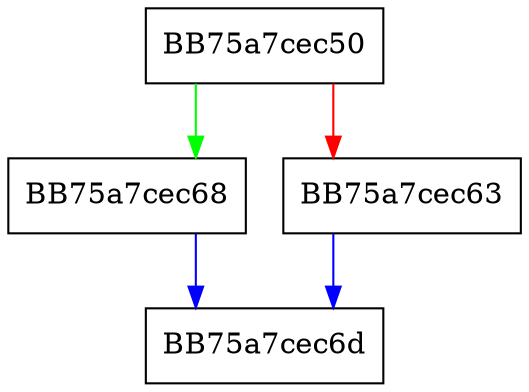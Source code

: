 digraph match_accept {
  node [shape="box"];
  graph [splines=ortho];
  BB75a7cec50 -> BB75a7cec68 [color="green"];
  BB75a7cec50 -> BB75a7cec63 [color="red"];
  BB75a7cec63 -> BB75a7cec6d [color="blue"];
  BB75a7cec68 -> BB75a7cec6d [color="blue"];
}